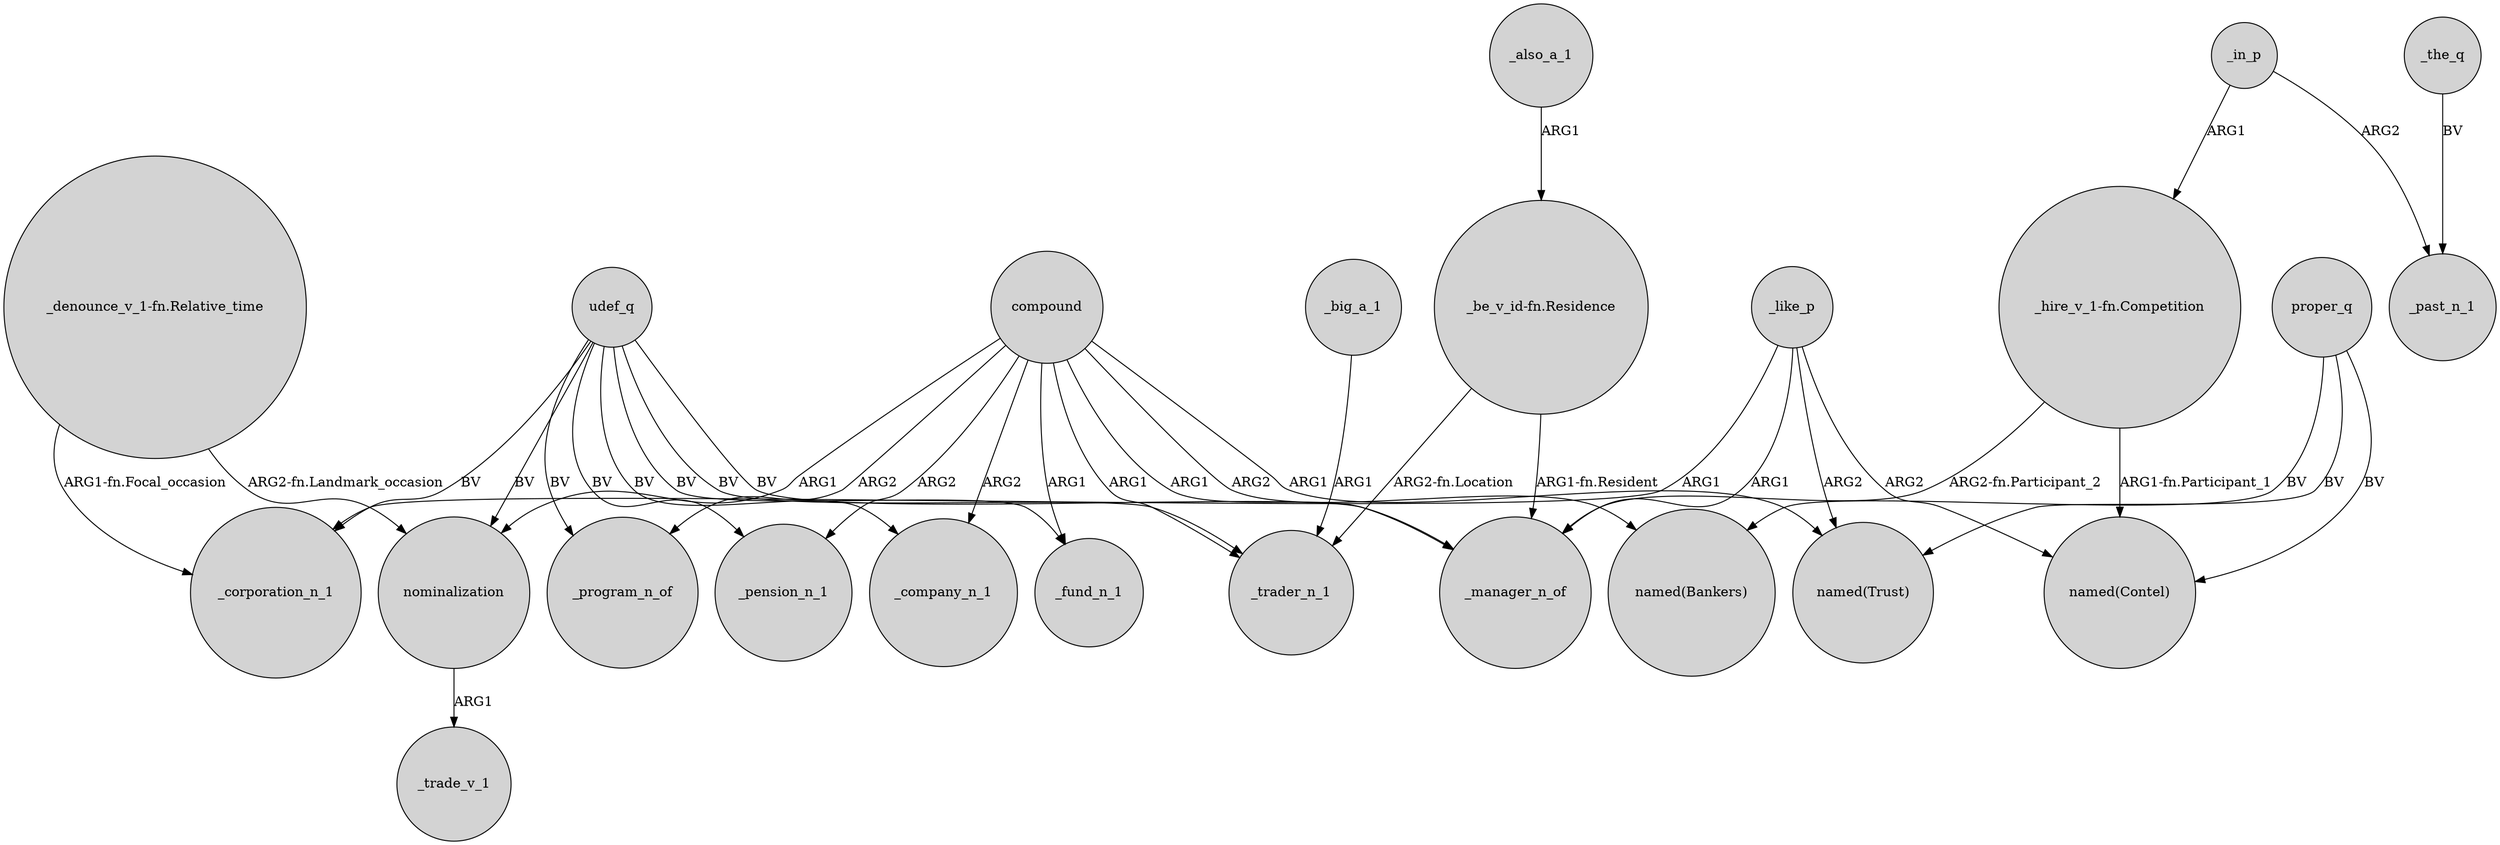 digraph {
	node [shape=circle style=filled]
	"_denounce_v_1-fn.Relative_time" -> _corporation_n_1 [label="ARG1-fn.Focal_occasion"]
	_big_a_1 -> _trader_n_1 [label=ARG1]
	proper_q -> "named(Trust)" [label=BV]
	compound -> "named(Bankers)" [label=ARG2]
	compound -> _company_n_1 [label=ARG2]
	compound -> "named(Trust)" [label=ARG1]
	udef_q -> _company_n_1 [label=BV]
	compound -> _trader_n_1 [label=ARG1]
	udef_q -> _fund_n_1 [label=BV]
	udef_q -> _manager_n_of [label=BV]
	udef_q -> nominalization [label=BV]
	udef_q -> _program_n_of [label=BV]
	_in_p -> "_hire_v_1-fn.Competition" [label=ARG1]
	compound -> _program_n_of [label=ARG2]
	compound -> nominalization [label=ARG1]
	udef_q -> _pension_n_1 [label=BV]
	udef_q -> _trader_n_1 [label=BV]
	_like_p -> "named(Trust)" [label=ARG2]
	_like_p -> _corporation_n_1 [label=ARG1]
	"_denounce_v_1-fn.Relative_time" -> nominalization [label="ARG2-fn.Landmark_occasion"]
	"_be_v_id-fn.Residence" -> _manager_n_of [label="ARG1-fn.Resident"]
	_like_p -> _manager_n_of [label=ARG1]
	"_hire_v_1-fn.Competition" -> _manager_n_of [label="ARG2-fn.Participant_2"]
	proper_q -> "named(Bankers)" [label=BV]
	compound -> _pension_n_1 [label=ARG2]
	proper_q -> "named(Contel)" [label=BV]
	udef_q -> _corporation_n_1 [label=BV]
	"_be_v_id-fn.Residence" -> _trader_n_1 [label="ARG2-fn.Location"]
	_like_p -> "named(Contel)" [label=ARG2]
	_the_q -> _past_n_1 [label=BV]
	compound -> _manager_n_of [label=ARG1]
	_in_p -> _past_n_1 [label=ARG2]
	compound -> _fund_n_1 [label=ARG1]
	_also_a_1 -> "_be_v_id-fn.Residence" [label=ARG1]
	nominalization -> _trade_v_1 [label=ARG1]
	"_hire_v_1-fn.Competition" -> "named(Contel)" [label="ARG1-fn.Participant_1"]
}
